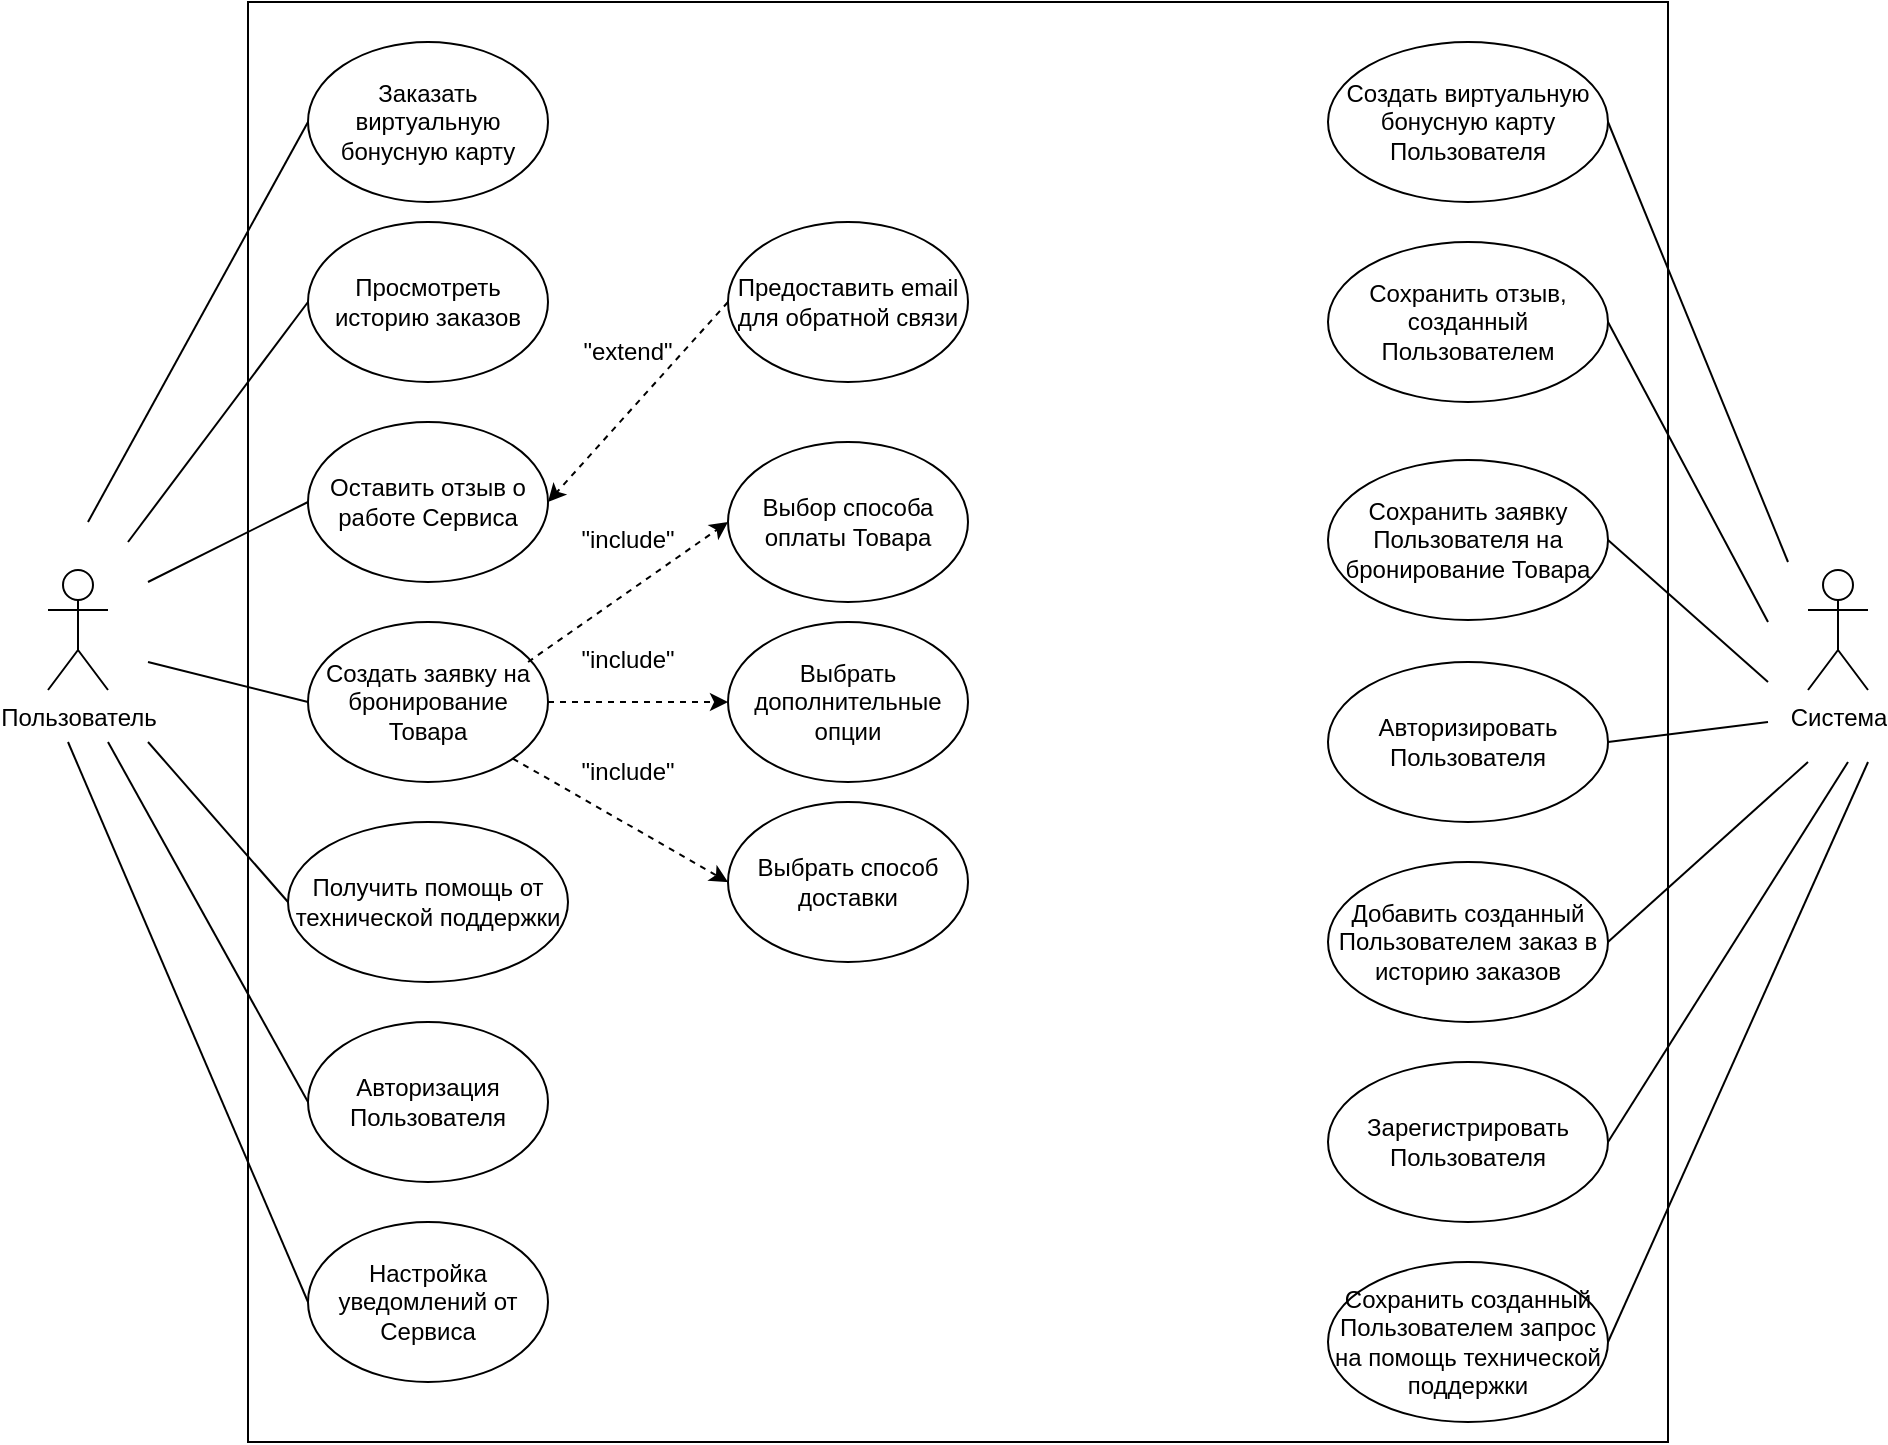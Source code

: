 <mxfile version="24.8.3">
  <diagram id="C5RBs43oDa-KdzZeNtuy" name="Page-1">
    <mxGraphModel dx="756" dy="629" grid="1" gridSize="10" guides="1" tooltips="1" connect="1" arrows="1" fold="1" page="1" pageScale="1" pageWidth="1169" pageHeight="827" math="0" shadow="0">
      <root>
        <mxCell id="WIyWlLk6GJQsqaUBKTNV-0" />
        <mxCell id="WIyWlLk6GJQsqaUBKTNV-1" parent="WIyWlLk6GJQsqaUBKTNV-0" />
        <mxCell id="YXGHm_3vQLwqvM9Ij1ch-1" value="" style="rounded=0;whiteSpace=wrap;html=1;fillColor=none;" vertex="1" parent="WIyWlLk6GJQsqaUBKTNV-1">
          <mxGeometry x="180" y="70" width="710" height="720" as="geometry" />
        </mxCell>
        <mxCell id="4GGu_9tVLiwE7nT8yt3T-21" value="Пользователь" style="shape=umlActor;verticalLabelPosition=bottom;verticalAlign=top;html=1;outlineConnect=0;" parent="WIyWlLk6GJQsqaUBKTNV-1" vertex="1">
          <mxGeometry x="80" y="354" width="30" height="60" as="geometry" />
        </mxCell>
        <mxCell id="4GGu_9tVLiwE7nT8yt3T-55" value="" style="endArrow=classic;html=1;rounded=0;entryX=1;entryY=0.5;entryDx=0;entryDy=0;dashed=1;exitX=0;exitY=0.5;exitDx=0;exitDy=0;" parent="WIyWlLk6GJQsqaUBKTNV-1" target="YXGHm_3vQLwqvM9Ij1ch-2" edge="1" source="YXGHm_3vQLwqvM9Ij1ch-4">
          <mxGeometry width="50" height="50" relative="1" as="geometry">
            <mxPoint x="260" y="240" as="sourcePoint" />
            <mxPoint x="260" y="290" as="targetPoint" />
          </mxGeometry>
        </mxCell>
        <mxCell id="4GGu_9tVLiwE7nT8yt3T-57" value="&quot;extend&quot;" style="text;html=1;align=center;verticalAlign=middle;whiteSpace=wrap;rounded=0;" parent="WIyWlLk6GJQsqaUBKTNV-1" vertex="1">
          <mxGeometry x="340" y="230" width="60" height="30" as="geometry" />
        </mxCell>
        <mxCell id="4GGu_9tVLiwE7nT8yt3T-73" value="&quot;include&quot;" style="text;html=1;align=center;verticalAlign=middle;whiteSpace=wrap;rounded=0;" parent="WIyWlLk6GJQsqaUBKTNV-1" vertex="1">
          <mxGeometry x="340" y="324" width="60" height="30" as="geometry" />
        </mxCell>
        <mxCell id="4GGu_9tVLiwE7nT8yt3T-74" value="&quot;include&quot;" style="text;html=1;align=center;verticalAlign=middle;whiteSpace=wrap;rounded=0;" parent="WIyWlLk6GJQsqaUBKTNV-1" vertex="1">
          <mxGeometry x="340" y="440" width="60" height="30" as="geometry" />
        </mxCell>
        <mxCell id="4GGu_9tVLiwE7nT8yt3T-75" value="&quot;include&quot;" style="text;html=1;align=center;verticalAlign=middle;whiteSpace=wrap;rounded=0;" parent="WIyWlLk6GJQsqaUBKTNV-1" vertex="1">
          <mxGeometry x="340" y="384" width="60" height="30" as="geometry" />
        </mxCell>
        <mxCell id="YXGHm_3vQLwqvM9Ij1ch-2" value="Оставить отзыв о работе Сервиса" style="ellipse;whiteSpace=wrap;html=1;" vertex="1" parent="WIyWlLk6GJQsqaUBKTNV-1">
          <mxGeometry x="210" y="280" width="120" height="80" as="geometry" />
        </mxCell>
        <mxCell id="YXGHm_3vQLwqvM9Ij1ch-3" value="Получить помощь от технической поддержки" style="ellipse;whiteSpace=wrap;html=1;" vertex="1" parent="WIyWlLk6GJQsqaUBKTNV-1">
          <mxGeometry x="200" y="480" width="140" height="80" as="geometry" />
        </mxCell>
        <mxCell id="YXGHm_3vQLwqvM9Ij1ch-4" value="Предоставить email для обратной связи" style="ellipse;whiteSpace=wrap;html=1;" vertex="1" parent="WIyWlLk6GJQsqaUBKTNV-1">
          <mxGeometry x="420" y="180" width="120" height="80" as="geometry" />
        </mxCell>
        <mxCell id="YXGHm_3vQLwqvM9Ij1ch-5" value="" style="endArrow=none;html=1;rounded=0;entryX=0;entryY=0.5;entryDx=0;entryDy=0;" edge="1" parent="WIyWlLk6GJQsqaUBKTNV-1" target="YXGHm_3vQLwqvM9Ij1ch-2">
          <mxGeometry width="50" height="50" relative="1" as="geometry">
            <mxPoint x="130" y="360" as="sourcePoint" />
            <mxPoint x="180" y="310" as="targetPoint" />
          </mxGeometry>
        </mxCell>
        <mxCell id="YXGHm_3vQLwqvM9Ij1ch-8" value="Авторизация Пользователя" style="ellipse;whiteSpace=wrap;html=1;" vertex="1" parent="WIyWlLk6GJQsqaUBKTNV-1">
          <mxGeometry x="210" y="580" width="120" height="80" as="geometry" />
        </mxCell>
        <mxCell id="YXGHm_3vQLwqvM9Ij1ch-10" value="Настройка уведомлений от Сервиса" style="ellipse;whiteSpace=wrap;html=1;" vertex="1" parent="WIyWlLk6GJQsqaUBKTNV-1">
          <mxGeometry x="210" y="680" width="120" height="80" as="geometry" />
        </mxCell>
        <mxCell id="YXGHm_3vQLwqvM9Ij1ch-11" value="" style="endArrow=none;html=1;rounded=0;entryX=0;entryY=0.5;entryDx=0;entryDy=0;" edge="1" parent="WIyWlLk6GJQsqaUBKTNV-1" target="YXGHm_3vQLwqvM9Ij1ch-3">
          <mxGeometry width="50" height="50" relative="1" as="geometry">
            <mxPoint x="130" y="440" as="sourcePoint" />
            <mxPoint x="390" y="470" as="targetPoint" />
          </mxGeometry>
        </mxCell>
        <mxCell id="YXGHm_3vQLwqvM9Ij1ch-12" value="" style="endArrow=none;html=1;rounded=0;exitX=0;exitY=0.5;exitDx=0;exitDy=0;" edge="1" parent="WIyWlLk6GJQsqaUBKTNV-1" source="YXGHm_3vQLwqvM9Ij1ch-8">
          <mxGeometry width="50" height="50" relative="1" as="geometry">
            <mxPoint x="340" y="520" as="sourcePoint" />
            <mxPoint x="110" y="440" as="targetPoint" />
          </mxGeometry>
        </mxCell>
        <mxCell id="YXGHm_3vQLwqvM9Ij1ch-13" value="" style="endArrow=none;html=1;rounded=0;exitX=0;exitY=0.5;exitDx=0;exitDy=0;" edge="1" parent="WIyWlLk6GJQsqaUBKTNV-1" source="YXGHm_3vQLwqvM9Ij1ch-10">
          <mxGeometry width="50" height="50" relative="1" as="geometry">
            <mxPoint x="340" y="520" as="sourcePoint" />
            <mxPoint x="90" y="440" as="targetPoint" />
          </mxGeometry>
        </mxCell>
        <mxCell id="YXGHm_3vQLwqvM9Ij1ch-14" value="Создать заявку на бронирование Товара" style="ellipse;whiteSpace=wrap;html=1;" vertex="1" parent="WIyWlLk6GJQsqaUBKTNV-1">
          <mxGeometry x="210" y="380" width="120" height="80" as="geometry" />
        </mxCell>
        <mxCell id="YXGHm_3vQLwqvM9Ij1ch-15" value="" style="endArrow=none;html=1;rounded=0;exitX=0;exitY=0.5;exitDx=0;exitDy=0;" edge="1" parent="WIyWlLk6GJQsqaUBKTNV-1" source="YXGHm_3vQLwqvM9Ij1ch-14">
          <mxGeometry width="50" height="50" relative="1" as="geometry">
            <mxPoint x="340" y="520" as="sourcePoint" />
            <mxPoint x="130" y="400" as="targetPoint" />
          </mxGeometry>
        </mxCell>
        <mxCell id="YXGHm_3vQLwqvM9Ij1ch-16" value="Просмотреть историю заказов" style="ellipse;whiteSpace=wrap;html=1;" vertex="1" parent="WIyWlLk6GJQsqaUBKTNV-1">
          <mxGeometry x="210" y="180" width="120" height="80" as="geometry" />
        </mxCell>
        <mxCell id="YXGHm_3vQLwqvM9Ij1ch-17" value="Заказать виртуальную бонусную карту" style="ellipse;whiteSpace=wrap;html=1;" vertex="1" parent="WIyWlLk6GJQsqaUBKTNV-1">
          <mxGeometry x="210" y="90" width="120" height="80" as="geometry" />
        </mxCell>
        <mxCell id="YXGHm_3vQLwqvM9Ij1ch-18" value="" style="endArrow=none;html=1;rounded=0;entryX=0;entryY=0.5;entryDx=0;entryDy=0;" edge="1" parent="WIyWlLk6GJQsqaUBKTNV-1" target="YXGHm_3vQLwqvM9Ij1ch-16">
          <mxGeometry width="50" height="50" relative="1" as="geometry">
            <mxPoint x="120" y="340" as="sourcePoint" />
            <mxPoint x="390" y="270" as="targetPoint" />
          </mxGeometry>
        </mxCell>
        <mxCell id="YXGHm_3vQLwqvM9Ij1ch-19" value="" style="endArrow=none;html=1;rounded=0;entryX=0;entryY=0.5;entryDx=0;entryDy=0;" edge="1" parent="WIyWlLk6GJQsqaUBKTNV-1" target="YXGHm_3vQLwqvM9Ij1ch-17">
          <mxGeometry width="50" height="50" relative="1" as="geometry">
            <mxPoint x="100" y="330" as="sourcePoint" />
            <mxPoint x="390" y="270" as="targetPoint" />
          </mxGeometry>
        </mxCell>
        <mxCell id="YXGHm_3vQLwqvM9Ij1ch-20" value="Выбор способа оплаты Товара" style="ellipse;whiteSpace=wrap;html=1;" vertex="1" parent="WIyWlLk6GJQsqaUBKTNV-1">
          <mxGeometry x="420" y="290" width="120" height="80" as="geometry" />
        </mxCell>
        <mxCell id="YXGHm_3vQLwqvM9Ij1ch-21" value="Выбрать дополнительные опции" style="ellipse;whiteSpace=wrap;html=1;" vertex="1" parent="WIyWlLk6GJQsqaUBKTNV-1">
          <mxGeometry x="420" y="380" width="120" height="80" as="geometry" />
        </mxCell>
        <mxCell id="YXGHm_3vQLwqvM9Ij1ch-22" value="Выбрать способ доставки" style="ellipse;whiteSpace=wrap;html=1;" vertex="1" parent="WIyWlLk6GJQsqaUBKTNV-1">
          <mxGeometry x="420" y="470" width="120" height="80" as="geometry" />
        </mxCell>
        <mxCell id="YXGHm_3vQLwqvM9Ij1ch-23" value="" style="endArrow=classic;html=1;rounded=0;entryX=0;entryY=0.5;entryDx=0;entryDy=0;exitX=0.917;exitY=0.25;exitDx=0;exitDy=0;exitPerimeter=0;dashed=1;" edge="1" parent="WIyWlLk6GJQsqaUBKTNV-1" source="YXGHm_3vQLwqvM9Ij1ch-14" target="YXGHm_3vQLwqvM9Ij1ch-20">
          <mxGeometry width="50" height="50" relative="1" as="geometry">
            <mxPoint x="420" y="520" as="sourcePoint" />
            <mxPoint x="470" y="470" as="targetPoint" />
          </mxGeometry>
        </mxCell>
        <mxCell id="YXGHm_3vQLwqvM9Ij1ch-24" value="" style="endArrow=classic;html=1;rounded=0;entryX=0;entryY=0.5;entryDx=0;entryDy=0;exitX=1;exitY=0.5;exitDx=0;exitDy=0;dashed=1;" edge="1" parent="WIyWlLk6GJQsqaUBKTNV-1" source="YXGHm_3vQLwqvM9Ij1ch-14" target="YXGHm_3vQLwqvM9Ij1ch-21">
          <mxGeometry width="50" height="50" relative="1" as="geometry">
            <mxPoint x="330" y="410" as="sourcePoint" />
            <mxPoint x="390" y="340" as="targetPoint" />
          </mxGeometry>
        </mxCell>
        <mxCell id="YXGHm_3vQLwqvM9Ij1ch-25" value="" style="endArrow=classic;html=1;rounded=0;entryX=0;entryY=0.5;entryDx=0;entryDy=0;exitX=1;exitY=1;exitDx=0;exitDy=0;dashed=1;" edge="1" parent="WIyWlLk6GJQsqaUBKTNV-1" source="YXGHm_3vQLwqvM9Ij1ch-14" target="YXGHm_3vQLwqvM9Ij1ch-22">
          <mxGeometry width="50" height="50" relative="1" as="geometry">
            <mxPoint x="340" y="420" as="sourcePoint" />
            <mxPoint x="400" y="350" as="targetPoint" />
          </mxGeometry>
        </mxCell>
        <mxCell id="YXGHm_3vQLwqvM9Ij1ch-27" value="Система" style="shape=umlActor;verticalLabelPosition=bottom;verticalAlign=top;html=1;outlineConnect=0;" vertex="1" parent="WIyWlLk6GJQsqaUBKTNV-1">
          <mxGeometry x="960" y="354" width="30" height="60" as="geometry" />
        </mxCell>
        <mxCell id="YXGHm_3vQLwqvM9Ij1ch-29" value="Создать виртуальную бонусную карту Пользователя" style="ellipse;whiteSpace=wrap;html=1;" vertex="1" parent="WIyWlLk6GJQsqaUBKTNV-1">
          <mxGeometry x="720" y="90" width="140" height="80" as="geometry" />
        </mxCell>
        <mxCell id="YXGHm_3vQLwqvM9Ij1ch-30" value="Авторизировать Пользователя" style="ellipse;whiteSpace=wrap;html=1;" vertex="1" parent="WIyWlLk6GJQsqaUBKTNV-1">
          <mxGeometry x="720" y="400" width="140" height="80" as="geometry" />
        </mxCell>
        <mxCell id="YXGHm_3vQLwqvM9Ij1ch-31" value="Сохранить отзыв, созданный Пользователем" style="ellipse;whiteSpace=wrap;html=1;" vertex="1" parent="WIyWlLk6GJQsqaUBKTNV-1">
          <mxGeometry x="720" y="190" width="140" height="80" as="geometry" />
        </mxCell>
        <mxCell id="YXGHm_3vQLwqvM9Ij1ch-32" value="Сохранить заявку Пользователя на бронирование Товара" style="ellipse;whiteSpace=wrap;html=1;" vertex="1" parent="WIyWlLk6GJQsqaUBKTNV-1">
          <mxGeometry x="720" y="299" width="140" height="80" as="geometry" />
        </mxCell>
        <mxCell id="YXGHm_3vQLwqvM9Ij1ch-33" value="Добавить созданный Пользователем заказ в историю заказов" style="ellipse;whiteSpace=wrap;html=1;" vertex="1" parent="WIyWlLk6GJQsqaUBKTNV-1">
          <mxGeometry x="720" y="500" width="140" height="80" as="geometry" />
        </mxCell>
        <mxCell id="YXGHm_3vQLwqvM9Ij1ch-36" value="Зарегистрировать Пользователя" style="ellipse;whiteSpace=wrap;html=1;" vertex="1" parent="WIyWlLk6GJQsqaUBKTNV-1">
          <mxGeometry x="720" y="600" width="140" height="80" as="geometry" />
        </mxCell>
        <mxCell id="YXGHm_3vQLwqvM9Ij1ch-37" value="Сохранить созданный Пользователем запрос на помощь технической поддержки" style="ellipse;whiteSpace=wrap;html=1;" vertex="1" parent="WIyWlLk6GJQsqaUBKTNV-1">
          <mxGeometry x="720" y="700" width="140" height="80" as="geometry" />
        </mxCell>
        <mxCell id="YXGHm_3vQLwqvM9Ij1ch-38" value="" style="endArrow=none;html=1;rounded=0;exitX=1;exitY=0.5;exitDx=0;exitDy=0;" edge="1" parent="WIyWlLk6GJQsqaUBKTNV-1" source="YXGHm_3vQLwqvM9Ij1ch-37">
          <mxGeometry width="50" height="50" relative="1" as="geometry">
            <mxPoint x="640" y="630" as="sourcePoint" />
            <mxPoint x="990" y="450" as="targetPoint" />
          </mxGeometry>
        </mxCell>
        <mxCell id="YXGHm_3vQLwqvM9Ij1ch-39" value="" style="endArrow=none;html=1;rounded=0;exitX=1;exitY=0.5;exitDx=0;exitDy=0;" edge="1" parent="WIyWlLk6GJQsqaUBKTNV-1" source="YXGHm_3vQLwqvM9Ij1ch-36">
          <mxGeometry width="50" height="50" relative="1" as="geometry">
            <mxPoint x="870" y="750" as="sourcePoint" />
            <mxPoint x="980" y="450" as="targetPoint" />
          </mxGeometry>
        </mxCell>
        <mxCell id="YXGHm_3vQLwqvM9Ij1ch-40" value="" style="endArrow=none;html=1;rounded=0;exitX=1;exitY=0.5;exitDx=0;exitDy=0;" edge="1" parent="WIyWlLk6GJQsqaUBKTNV-1" source="YXGHm_3vQLwqvM9Ij1ch-33">
          <mxGeometry width="50" height="50" relative="1" as="geometry">
            <mxPoint x="880" y="760" as="sourcePoint" />
            <mxPoint x="960" y="450" as="targetPoint" />
          </mxGeometry>
        </mxCell>
        <mxCell id="YXGHm_3vQLwqvM9Ij1ch-41" value="" style="endArrow=none;html=1;rounded=0;exitX=1;exitY=0.5;exitDx=0;exitDy=0;" edge="1" parent="WIyWlLk6GJQsqaUBKTNV-1" source="YXGHm_3vQLwqvM9Ij1ch-30">
          <mxGeometry width="50" height="50" relative="1" as="geometry">
            <mxPoint x="870" y="550" as="sourcePoint" />
            <mxPoint x="940" y="430" as="targetPoint" />
          </mxGeometry>
        </mxCell>
        <mxCell id="YXGHm_3vQLwqvM9Ij1ch-42" value="" style="endArrow=none;html=1;rounded=0;exitX=1;exitY=0.5;exitDx=0;exitDy=0;" edge="1" parent="WIyWlLk6GJQsqaUBKTNV-1" source="YXGHm_3vQLwqvM9Ij1ch-32">
          <mxGeometry width="50" height="50" relative="1" as="geometry">
            <mxPoint x="870" y="389" as="sourcePoint" />
            <mxPoint x="940" y="410" as="targetPoint" />
          </mxGeometry>
        </mxCell>
        <mxCell id="YXGHm_3vQLwqvM9Ij1ch-43" value="" style="endArrow=none;html=1;rounded=0;exitX=1;exitY=0.5;exitDx=0;exitDy=0;" edge="1" parent="WIyWlLk6GJQsqaUBKTNV-1" source="YXGHm_3vQLwqvM9Ij1ch-31">
          <mxGeometry width="50" height="50" relative="1" as="geometry">
            <mxPoint x="880" y="280" as="sourcePoint" />
            <mxPoint x="940" y="380" as="targetPoint" />
          </mxGeometry>
        </mxCell>
        <mxCell id="YXGHm_3vQLwqvM9Ij1ch-44" value="" style="endArrow=none;html=1;rounded=0;exitX=1;exitY=0.5;exitDx=0;exitDy=0;" edge="1" parent="WIyWlLk6GJQsqaUBKTNV-1" source="YXGHm_3vQLwqvM9Ij1ch-29">
          <mxGeometry width="50" height="50" relative="1" as="geometry">
            <mxPoint x="900" y="180" as="sourcePoint" />
            <mxPoint x="950" y="350" as="targetPoint" />
          </mxGeometry>
        </mxCell>
      </root>
    </mxGraphModel>
  </diagram>
</mxfile>
